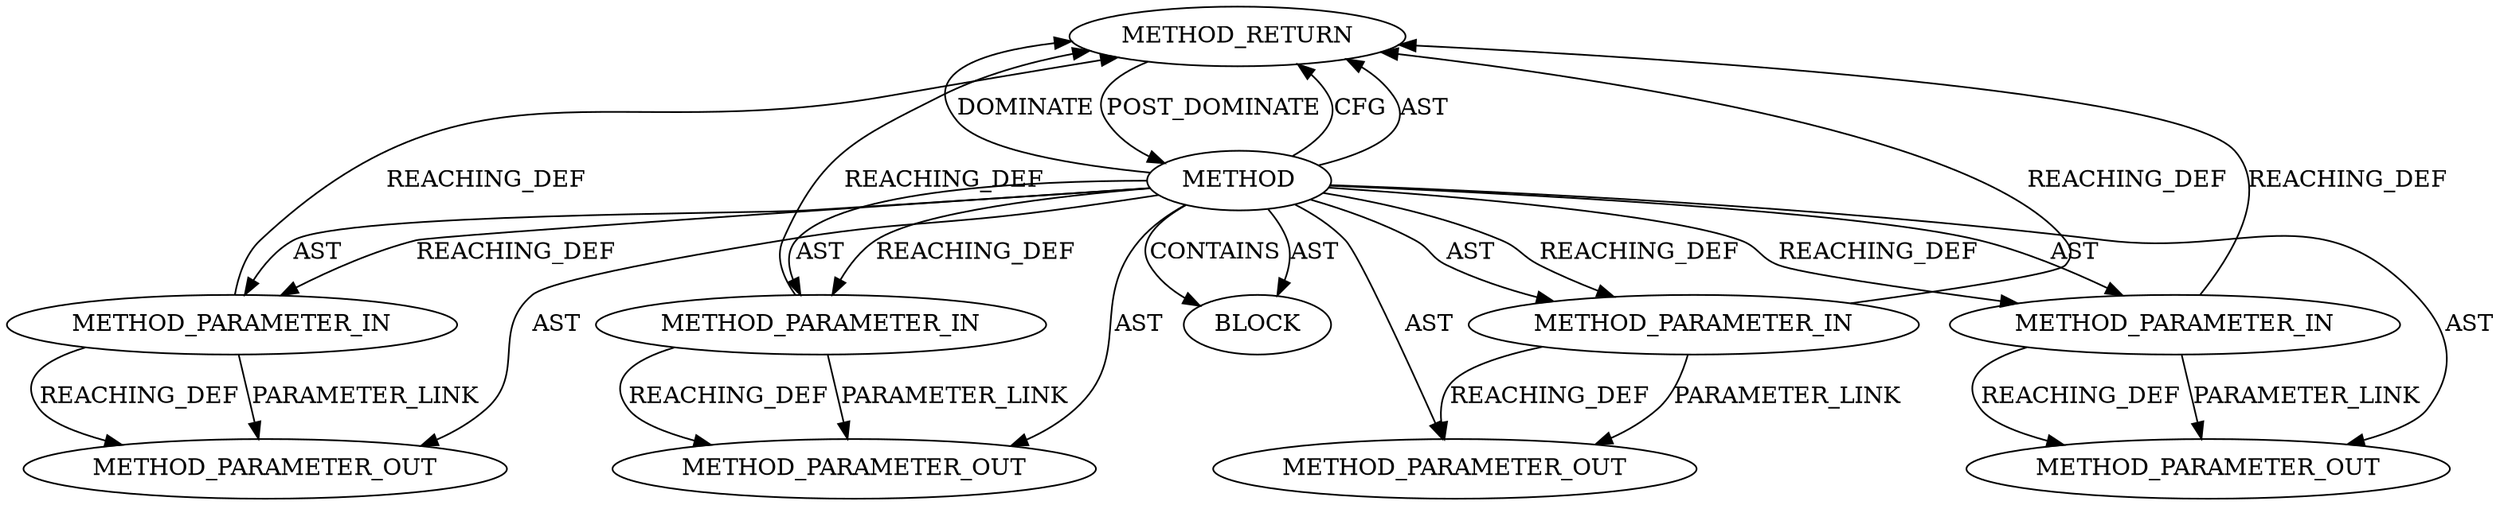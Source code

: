 digraph {
  20838 [label=METHOD_RETURN ORDER=2 CODE="RET" TYPE_FULL_NAME="ANY" EVALUATION_STRATEGY="BY_VALUE"]
  20835 [label=METHOD_PARAMETER_IN ORDER=3 CODE="p3" IS_VARIADIC=false TYPE_FULL_NAME="ANY" EVALUATION_STRATEGY="BY_VALUE" INDEX=3 NAME="p3"]
  22341 [label=METHOD_PARAMETER_OUT ORDER=4 CODE="p4" IS_VARIADIC=false TYPE_FULL_NAME="ANY" EVALUATION_STRATEGY="BY_VALUE" INDEX=4 NAME="p4"]
  20837 [label=BLOCK ORDER=1 ARGUMENT_INDEX=1 CODE="<empty>" TYPE_FULL_NAME="ANY"]
  22339 [label=METHOD_PARAMETER_OUT ORDER=2 CODE="p2" IS_VARIADIC=false TYPE_FULL_NAME="ANY" EVALUATION_STRATEGY="BY_VALUE" INDEX=2 NAME="p2"]
  20834 [label=METHOD_PARAMETER_IN ORDER=2 CODE="p2" IS_VARIADIC=false TYPE_FULL_NAME="ANY" EVALUATION_STRATEGY="BY_VALUE" INDEX=2 NAME="p2"]
  20832 [label=METHOD AST_PARENT_TYPE="NAMESPACE_BLOCK" AST_PARENT_FULL_NAME="<global>" ORDER=0 CODE="<empty>" FULL_NAME="sk_msg_zerocopy_from_iter" IS_EXTERNAL=true FILENAME="<empty>" SIGNATURE="" NAME="sk_msg_zerocopy_from_iter"]
  20833 [label=METHOD_PARAMETER_IN ORDER=1 CODE="p1" IS_VARIADIC=false TYPE_FULL_NAME="ANY" EVALUATION_STRATEGY="BY_VALUE" INDEX=1 NAME="p1"]
  22338 [label=METHOD_PARAMETER_OUT ORDER=1 CODE="p1" IS_VARIADIC=false TYPE_FULL_NAME="ANY" EVALUATION_STRATEGY="BY_VALUE" INDEX=1 NAME="p1"]
  22340 [label=METHOD_PARAMETER_OUT ORDER=3 CODE="p3" IS_VARIADIC=false TYPE_FULL_NAME="ANY" EVALUATION_STRATEGY="BY_VALUE" INDEX=3 NAME="p3"]
  20836 [label=METHOD_PARAMETER_IN ORDER=4 CODE="p4" IS_VARIADIC=false TYPE_FULL_NAME="ANY" EVALUATION_STRATEGY="BY_VALUE" INDEX=4 NAME="p4"]
  20834 -> 20838 [label=REACHING_DEF VARIABLE="p2"]
  20832 -> 20837 [label=AST ]
  20832 -> 20835 [label=REACHING_DEF VARIABLE=""]
  20832 -> 20838 [label=CFG ]
  20835 -> 20838 [label=REACHING_DEF VARIABLE="p3"]
  20832 -> 20836 [label=REACHING_DEF VARIABLE=""]
  20836 -> 20838 [label=REACHING_DEF VARIABLE="p4"]
  20833 -> 22338 [label=PARAMETER_LINK ]
  20833 -> 22338 [label=REACHING_DEF VARIABLE="p1"]
  20832 -> 20833 [label=REACHING_DEF VARIABLE=""]
  20832 -> 20834 [label=REACHING_DEF VARIABLE=""]
  20834 -> 22339 [label=PARAMETER_LINK ]
  20835 -> 22340 [label=PARAMETER_LINK ]
  20835 -> 22340 [label=REACHING_DEF VARIABLE="p3"]
  20832 -> 20834 [label=AST ]
  20832 -> 20835 [label=AST ]
  20832 -> 20838 [label=AST ]
  20838 -> 20832 [label=POST_DOMINATE ]
  20832 -> 20837 [label=CONTAINS ]
  20832 -> 20833 [label=AST ]
  20836 -> 22341 [label=PARAMETER_LINK ]
  20834 -> 22339 [label=REACHING_DEF VARIABLE="p2"]
  20836 -> 22341 [label=REACHING_DEF VARIABLE="p4"]
  20832 -> 22340 [label=AST ]
  20832 -> 22341 [label=AST ]
  20833 -> 20838 [label=REACHING_DEF VARIABLE="p1"]
  20832 -> 22338 [label=AST ]
  20832 -> 22339 [label=AST ]
  20832 -> 20838 [label=DOMINATE ]
  20832 -> 20836 [label=AST ]
}
